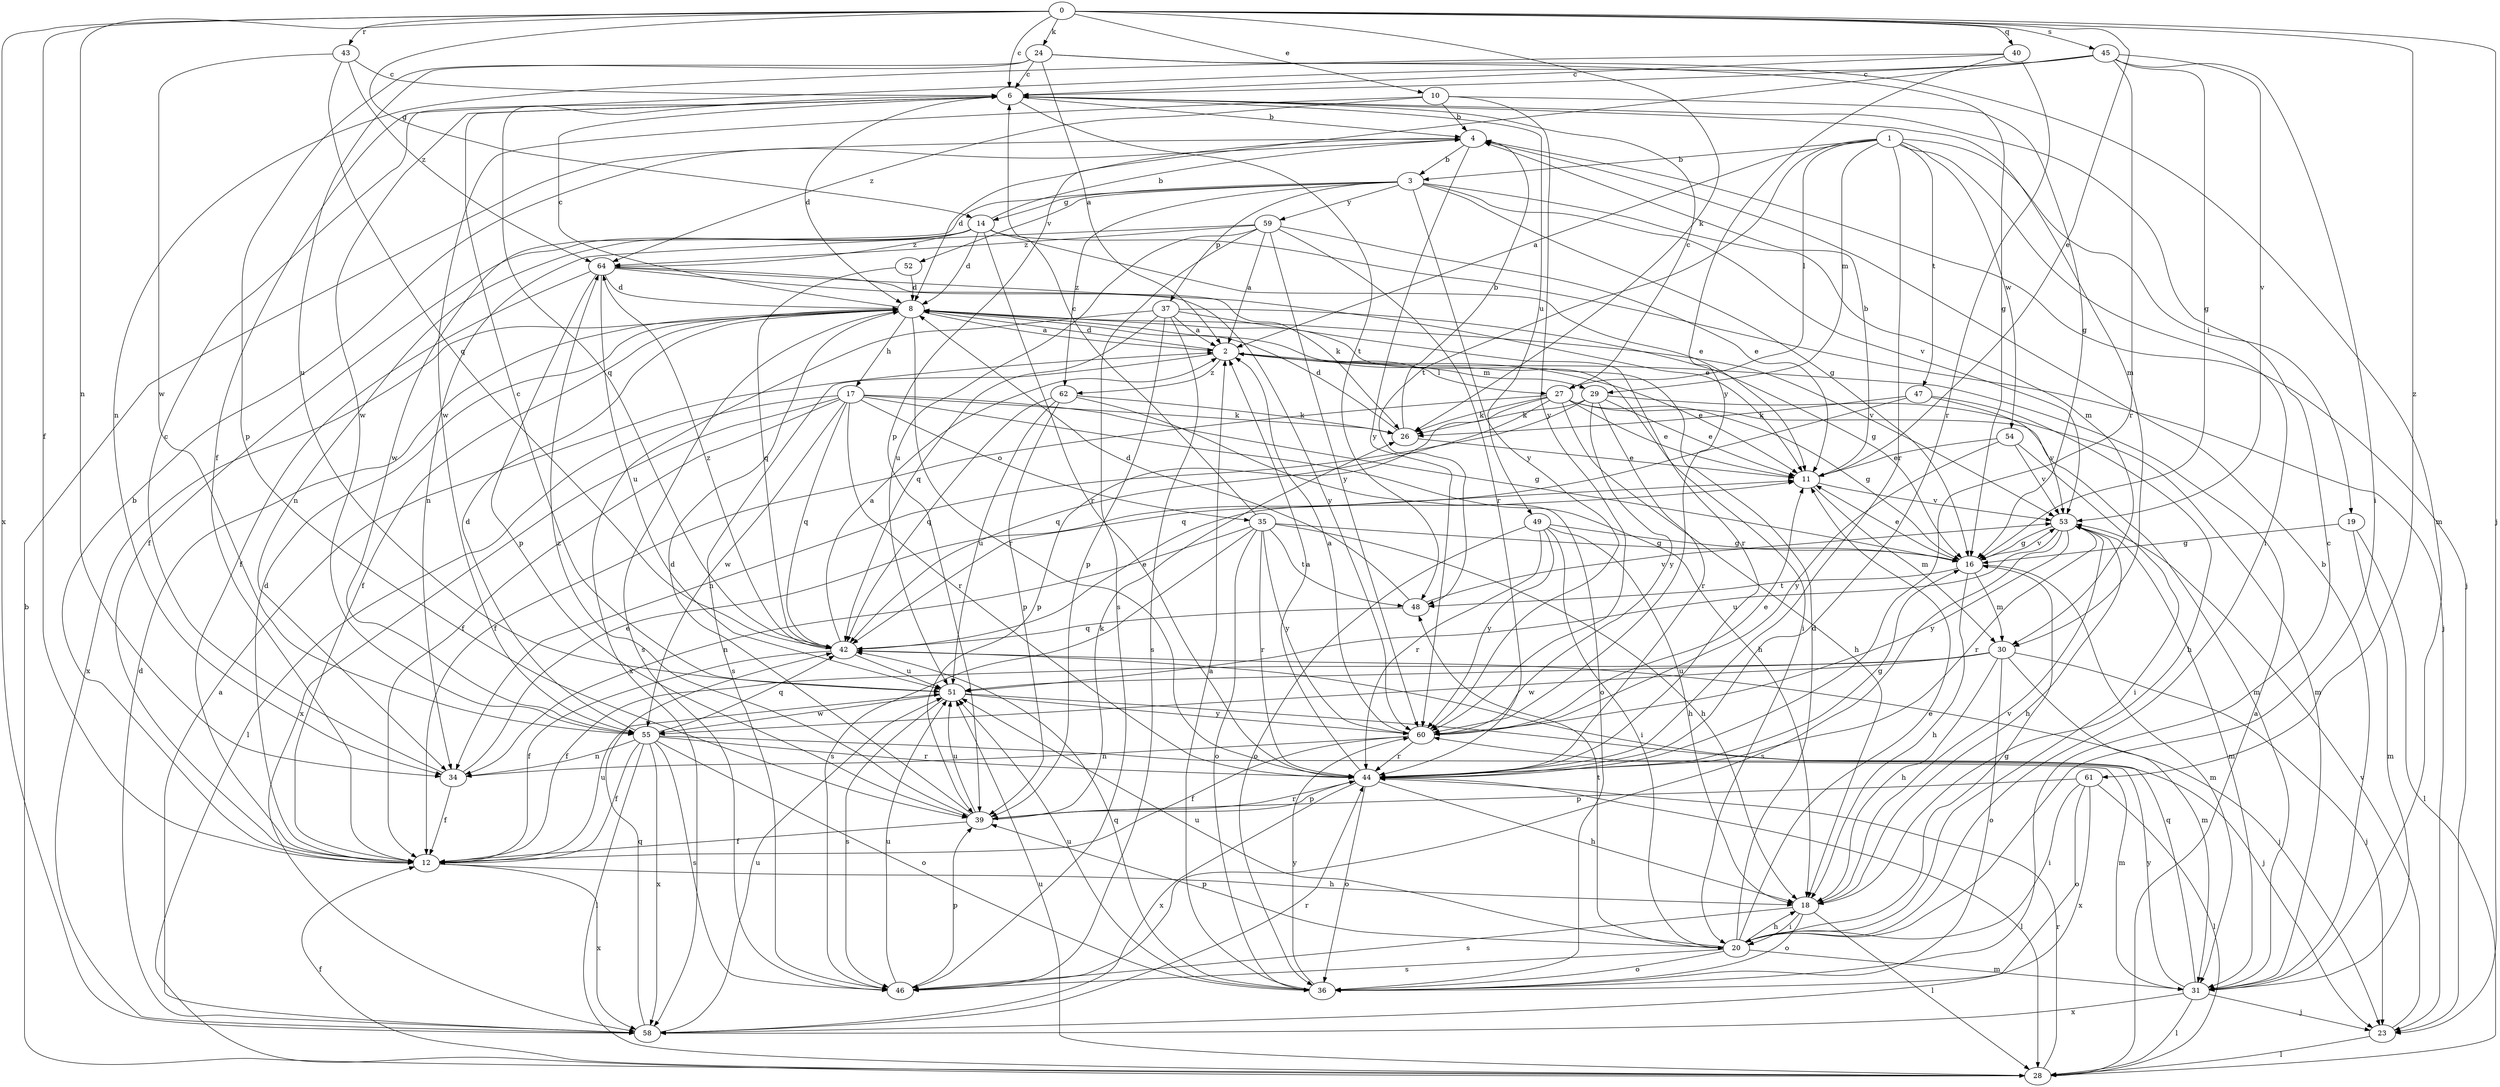 strict digraph  {
0;
1;
2;
3;
4;
6;
8;
10;
11;
12;
14;
16;
17;
18;
19;
20;
23;
24;
26;
27;
28;
29;
30;
31;
34;
35;
36;
37;
39;
40;
42;
43;
44;
45;
46;
47;
48;
49;
51;
52;
53;
54;
55;
58;
59;
60;
61;
62;
64;
0 -> 6  [label=c];
0 -> 10  [label=e];
0 -> 11  [label=e];
0 -> 12  [label=f];
0 -> 14  [label=g];
0 -> 23  [label=j];
0 -> 24  [label=k];
0 -> 26  [label=k];
0 -> 34  [label=n];
0 -> 40  [label=q];
0 -> 43  [label=r];
0 -> 45  [label=s];
0 -> 58  [label=x];
0 -> 61  [label=z];
1 -> 2  [label=a];
1 -> 3  [label=b];
1 -> 19  [label=i];
1 -> 20  [label=i];
1 -> 27  [label=l];
1 -> 29  [label=m];
1 -> 44  [label=r];
1 -> 47  [label=t];
1 -> 48  [label=t];
1 -> 54  [label=w];
2 -> 8  [label=d];
2 -> 11  [label=e];
2 -> 27  [label=l];
2 -> 29  [label=m];
2 -> 46  [label=s];
2 -> 62  [label=z];
3 -> 14  [label=g];
3 -> 16  [label=g];
3 -> 30  [label=m];
3 -> 37  [label=p];
3 -> 52  [label=v];
3 -> 53  [label=v];
3 -> 55  [label=w];
3 -> 59  [label=y];
3 -> 60  [label=y];
3 -> 62  [label=z];
4 -> 3  [label=b];
4 -> 8  [label=d];
4 -> 23  [label=j];
4 -> 60  [label=y];
6 -> 4  [label=b];
6 -> 8  [label=d];
6 -> 30  [label=m];
6 -> 42  [label=q];
6 -> 48  [label=t];
6 -> 49  [label=u];
6 -> 55  [label=w];
8 -> 2  [label=a];
8 -> 6  [label=c];
8 -> 12  [label=f];
8 -> 17  [label=h];
8 -> 20  [label=i];
8 -> 44  [label=r];
8 -> 46  [label=s];
8 -> 53  [label=v];
8 -> 58  [label=x];
10 -> 4  [label=b];
10 -> 16  [label=g];
10 -> 55  [label=w];
10 -> 60  [label=y];
10 -> 64  [label=z];
11 -> 4  [label=b];
11 -> 30  [label=m];
11 -> 53  [label=v];
12 -> 4  [label=b];
12 -> 8  [label=d];
12 -> 18  [label=h];
12 -> 51  [label=u];
12 -> 58  [label=x];
14 -> 4  [label=b];
14 -> 8  [label=d];
14 -> 11  [label=e];
14 -> 12  [label=f];
14 -> 23  [label=j];
14 -> 34  [label=n];
14 -> 44  [label=r];
14 -> 64  [label=z];
16 -> 11  [label=e];
16 -> 18  [label=h];
16 -> 30  [label=m];
16 -> 31  [label=m];
16 -> 48  [label=t];
16 -> 53  [label=v];
17 -> 12  [label=f];
17 -> 16  [label=g];
17 -> 18  [label=h];
17 -> 26  [label=k];
17 -> 28  [label=l];
17 -> 35  [label=o];
17 -> 42  [label=q];
17 -> 44  [label=r];
17 -> 55  [label=w];
17 -> 58  [label=x];
18 -> 20  [label=i];
18 -> 28  [label=l];
18 -> 36  [label=o];
18 -> 46  [label=s];
18 -> 53  [label=v];
19 -> 16  [label=g];
19 -> 28  [label=l];
19 -> 31  [label=m];
20 -> 8  [label=d];
20 -> 11  [label=e];
20 -> 16  [label=g];
20 -> 18  [label=h];
20 -> 31  [label=m];
20 -> 36  [label=o];
20 -> 39  [label=p];
20 -> 46  [label=s];
20 -> 48  [label=t];
20 -> 51  [label=u];
23 -> 28  [label=l];
23 -> 53  [label=v];
24 -> 2  [label=a];
24 -> 6  [label=c];
24 -> 16  [label=g];
24 -> 31  [label=m];
24 -> 39  [label=p];
24 -> 51  [label=u];
26 -> 4  [label=b];
26 -> 8  [label=d];
26 -> 11  [label=e];
27 -> 6  [label=c];
27 -> 11  [label=e];
27 -> 12  [label=f];
27 -> 16  [label=g];
27 -> 18  [label=h];
27 -> 26  [label=k];
27 -> 31  [label=m];
27 -> 39  [label=p];
27 -> 42  [label=q];
28 -> 2  [label=a];
28 -> 4  [label=b];
28 -> 12  [label=f];
28 -> 44  [label=r];
28 -> 51  [label=u];
29 -> 11  [label=e];
29 -> 26  [label=k];
29 -> 31  [label=m];
29 -> 34  [label=n];
29 -> 44  [label=r];
29 -> 60  [label=y];
30 -> 12  [label=f];
30 -> 18  [label=h];
30 -> 23  [label=j];
30 -> 31  [label=m];
30 -> 36  [label=o];
30 -> 51  [label=u];
30 -> 55  [label=w];
31 -> 4  [label=b];
31 -> 23  [label=j];
31 -> 28  [label=l];
31 -> 42  [label=q];
31 -> 58  [label=x];
31 -> 60  [label=y];
34 -> 6  [label=c];
34 -> 11  [label=e];
34 -> 12  [label=f];
35 -> 6  [label=c];
35 -> 16  [label=g];
35 -> 18  [label=h];
35 -> 34  [label=n];
35 -> 36  [label=o];
35 -> 44  [label=r];
35 -> 46  [label=s];
35 -> 48  [label=t];
35 -> 60  [label=y];
36 -> 2  [label=a];
36 -> 6  [label=c];
36 -> 42  [label=q];
36 -> 51  [label=u];
36 -> 60  [label=y];
37 -> 2  [label=a];
37 -> 16  [label=g];
37 -> 39  [label=p];
37 -> 42  [label=q];
37 -> 44  [label=r];
37 -> 46  [label=s];
37 -> 58  [label=x];
39 -> 8  [label=d];
39 -> 12  [label=f];
39 -> 26  [label=k];
39 -> 44  [label=r];
39 -> 51  [label=u];
39 -> 64  [label=z];
40 -> 6  [label=c];
40 -> 34  [label=n];
40 -> 44  [label=r];
40 -> 60  [label=y];
42 -> 2  [label=a];
42 -> 11  [label=e];
42 -> 12  [label=f];
42 -> 23  [label=j];
42 -> 51  [label=u];
42 -> 64  [label=z];
43 -> 6  [label=c];
43 -> 42  [label=q];
43 -> 55  [label=w];
43 -> 64  [label=z];
44 -> 2  [label=a];
44 -> 16  [label=g];
44 -> 18  [label=h];
44 -> 28  [label=l];
44 -> 36  [label=o];
44 -> 39  [label=p];
44 -> 58  [label=x];
45 -> 6  [label=c];
45 -> 12  [label=f];
45 -> 16  [label=g];
45 -> 20  [label=i];
45 -> 39  [label=p];
45 -> 44  [label=r];
45 -> 53  [label=v];
46 -> 39  [label=p];
46 -> 51  [label=u];
47 -> 18  [label=h];
47 -> 26  [label=k];
47 -> 42  [label=q];
47 -> 53  [label=v];
48 -> 8  [label=d];
48 -> 42  [label=q];
48 -> 53  [label=v];
49 -> 16  [label=g];
49 -> 18  [label=h];
49 -> 20  [label=i];
49 -> 36  [label=o];
49 -> 44  [label=r];
49 -> 60  [label=y];
51 -> 6  [label=c];
51 -> 23  [label=j];
51 -> 46  [label=s];
51 -> 55  [label=w];
51 -> 60  [label=y];
52 -> 8  [label=d];
52 -> 42  [label=q];
53 -> 16  [label=g];
53 -> 18  [label=h];
53 -> 31  [label=m];
53 -> 44  [label=r];
53 -> 46  [label=s];
53 -> 51  [label=u];
53 -> 60  [label=y];
54 -> 11  [label=e];
54 -> 20  [label=i];
54 -> 53  [label=v];
54 -> 60  [label=y];
55 -> 8  [label=d];
55 -> 12  [label=f];
55 -> 28  [label=l];
55 -> 31  [label=m];
55 -> 34  [label=n];
55 -> 36  [label=o];
55 -> 42  [label=q];
55 -> 44  [label=r];
55 -> 46  [label=s];
55 -> 58  [label=x];
58 -> 2  [label=a];
58 -> 8  [label=d];
58 -> 42  [label=q];
58 -> 44  [label=r];
58 -> 51  [label=u];
59 -> 2  [label=a];
59 -> 11  [label=e];
59 -> 34  [label=n];
59 -> 44  [label=r];
59 -> 46  [label=s];
59 -> 51  [label=u];
59 -> 60  [label=y];
59 -> 64  [label=z];
60 -> 2  [label=a];
60 -> 11  [label=e];
60 -> 12  [label=f];
60 -> 34  [label=n];
60 -> 44  [label=r];
61 -> 20  [label=i];
61 -> 28  [label=l];
61 -> 36  [label=o];
61 -> 39  [label=p];
61 -> 58  [label=x];
62 -> 26  [label=k];
62 -> 36  [label=o];
62 -> 39  [label=p];
62 -> 42  [label=q];
62 -> 51  [label=u];
64 -> 8  [label=d];
64 -> 11  [label=e];
64 -> 12  [label=f];
64 -> 26  [label=k];
64 -> 39  [label=p];
64 -> 51  [label=u];
64 -> 60  [label=y];
}
